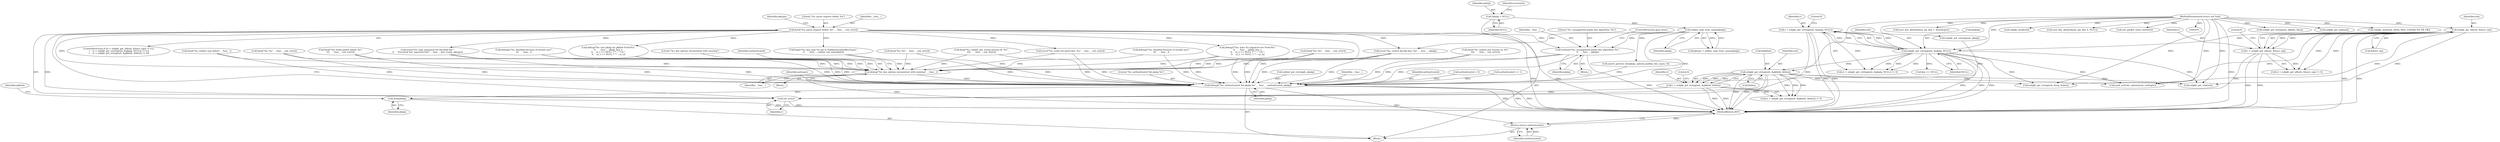 digraph "0_src_779974d35b4859c07bc3cb8a12c74b43b0a7d1e0_1@pointer" {
"1000209" [label="(Call,verbose(\"%s: unsupported public key algorithm: %s\",\n\t\t    __func__, pkalg))"];
"1000195" [label="(Call,fatal(\"%s: parse request failed: %s\", __func__, ssh_err(r)))"];
"1000198" [label="(Call,ssh_err(r))"];
"1000177" [label="(Call,r = sshpkt_get_cstring(ssh, &pkalg, NULL))"];
"1000179" [label="(Call,sshpkt_get_cstring(ssh, &pkalg, NULL))"];
"1000170" [label="(Call,sshpkt_get_u8(ssh, &have_sig))"];
"1000106" [label="(MethodParameterIn,struct ssh *ssh)"];
"1000186" [label="(Call,r = sshpkt_get_string(ssh, &pkblob, &blen))"];
"1000188" [label="(Call,sshpkt_get_string(ssh, &pkblob, &blen))"];
"1000168" [label="(Call,r = sshpkt_get_u8(ssh, &have_sig))"];
"1000202" [label="(Call,sshkey_type_from_name(pkalg))"];
"1000129" [label="(Call,*pkalg = NULL)"];
"1000673" [label="(Call,debug(\"%s: key options inconsistent with existing\", __func__))"];
"1000679" [label="(Call,debug2(\"%s: authenticated %d pkalg %s\", __func__, authenticated, pkalg))"];
"1000690" [label="(Call,free(pkalg))"];
"1000700" [label="(Return,return authenticated;)"];
"1000195" [label="(Call,fatal(\"%s: parse request failed: %s\", __func__, ssh_err(r)))"];
"1000225" [label="(Call,error(\"%s: could not parse key: %s\", __func__, ssh_err(r)))"];
"1000633" [label="(Call,sshpkt_put_string(ssh, pkblob, blen))"];
"1000172" [label="(Call,&have_sig)"];
"1000178" [label="(Identifier,r)"];
"1000489" [label="(Call,sshbuf_put_cstring(b, pkalg))"];
"1000130" [label="(Identifier,pkalg)"];
"1000180" [label="(Identifier,ssh)"];
"1000196" [label="(Literal,\"%s: parse request failed: %s\")"];
"1000248" [label="(Call,error(\"%s: type mismatch for decoded key \"\n\t\t    \"(received %d, expected %d)\", __func__, key->type, pktype))"];
"1000351" [label="(Call,sshpkt_get_end(ssh))"];
"1000194" [label="(Literal,0)"];
"1000198" [label="(Call,ssh_err(r))"];
"1000176" [label="(Call,(r = sshpkt_get_cstring(ssh, &pkalg, NULL)) != 0)"];
"1000131" [label="(Identifier,NULL)"];
"1000681" [label="(Identifier,__func__)"];
"1000417" [label="(Call,debug2(\"%s: disabled because of invalid user\",\n\t\t\t    __func__))"];
"1000558" [label="(Call,debug(\"%s: test pkalg %s pkblob %s%s%s\",\n\t\t    __func__, pkalg, key_s,\n\t\t    ca_s == NULL ? \"\" : \" CA \",\n\t\t    ca_s == NULL ? \"\" : ca_s))"];
"1000212" [label="(Identifier,pkalg)"];
"1000188" [label="(Call,sshpkt_get_string(ssh, &pkblob, &blen))"];
"1000181" [label="(Call,&pkalg)"];
"1000579" [label="(Call,sshpkt_get_end(ssh))"];
"1000384" [label="(Call,fatal(\"%s: sshbuf_put session id: %s\",\n\t\t\t\t    __func__, ssh_err(r)))"];
"1000700" [label="(Return,return authenticated;)"];
"1000165" [label="(ControlStructure,if ((r = sshpkt_get_u8(ssh, &have_sig)) != 0 ||\n \t    (r = sshpkt_get_cstring(ssh, &pkalg, NULL)) != 0 ||\n \t    (r = sshpkt_get_string(ssh, &pkblob, &blen)) != 0))"];
"1000683" [label="(Identifier,pkalg)"];
"1000651" [label="(Call,fatal(\"%s: %s\", __func__, ssh_err(r)))"];
"1000682" [label="(Identifier,authenticated)"];
"1000107" [label="(Block,)"];
"1000676" [label="(Call,authenticated = 0)"];
"1000664" [label="(Call,authenticated == 1)"];
"1000690" [label="(Call,free(pkalg))"];
"1000319" [label="(Call,debug3(\"%s: have %s signature for %s%s%s\",\n\t\t    __func__, pkalg, key_s,\n\t\t    ca_s == NULL ? \"\" : \" CA \",\n\t\t    ca_s == NULL ? \"\" : ca_s))"];
"1000177" [label="(Call,r = sshpkt_get_cstring(ssh, &pkalg, NULL))"];
"1000106" [label="(MethodParameterIn,struct ssh *ssh)"];
"1000168" [label="(Call,r = sshpkt_get_u8(ssh, &have_sig))"];
"1000673" [label="(Call,debug(\"%s: key options inconsistent with existing\", __func__))"];
"1000702" [label="(MethodReturn,RET)"];
"1000203" [label="(Identifier,pkalg)"];
"1000668" [label="(Call,auth_activate_options(ssh, authopts))"];
"1000295" [label="(Call,logit(\"%s: key type %s not in PubkeyAcceptedKeyTypes\",\n\t\t    __func__, sshkey_ssh_name(key)))"];
"1000685" [label="(Identifier,authopts)"];
"1000192" [label="(Call,&blen)"];
"1000236" [label="(Call,error(\"%s: cannot decode key: %s\", __func__, pkalg))"];
"1000187" [label="(Identifier,r)"];
"1000701" [label="(Identifier,authenticated)"];
"1000617" [label="(Call,sshpkt_start(ssh, SSH2_MSG_USERAUTH_PK_OK))"];
"1000675" [label="(Identifier,__func__)"];
"1000232" [label="(Call,key == NULL)"];
"1000582" [label="(Call,fatal(\"%s: %s\", __func__, ssh_err(r)))"];
"1000672" [label="(Block,)"];
"1000365" [label="(Call,fatal(\"%s: sshbuf_new failed\", __func__))"];
"1000171" [label="(Identifier,ssh)"];
"1000129" [label="(Call,*pkalg = NULL)"];
"1000209" [label="(Call,verbose(\"%s: unsupported public key algorithm: %s\",\n\t\t    __func__, pkalg))"];
"1000200" [label="(Call,pktype = sshkey_type_from_name(pkalg))"];
"1000197" [label="(Identifier,__func__)"];
"1000184" [label="(Literal,0)"];
"1000625" [label="(Call,sshpkt_put_cstring(ssh, pkalg))"];
"1000341" [label="(Call,sshpkt_get_string(ssh, &sig, &slen))"];
"1000186" [label="(Call,r = sshpkt_get_string(ssh, &pkblob, &blen))"];
"1000170" [label="(Call,sshpkt_get_u8(ssh, &have_sig))"];
"1000190" [label="(Call,&pkblob)"];
"1000208" [label="(Block,)"];
"1000185" [label="(Call,(r = sshpkt_get_string(ssh, &pkblob, &blen)) != 0)"];
"1000354" [label="(Call,fatal(\"%s: %s\", __func__, ssh_err(r)))"];
"1000693" [label="(Identifier,pkblob)"];
"1000211" [label="(Identifier,__func__)"];
"1000674" [label="(Literal,\"%s: key options inconsistent with existing\")"];
"1000677" [label="(Identifier,authenticated)"];
"1000179" [label="(Call,sshpkt_get_cstring(ssh, &pkalg, NULL))"];
"1000183" [label="(Identifier,NULL)"];
"1000201" [label="(Identifier,pktype)"];
"1000202" [label="(Call,sshkey_type_from_name(pkalg))"];
"1000169" [label="(Identifier,r)"];
"1000515" [label="(Call,user_key_allowed(ssh, pw, key, 1, &authopts))"];
"1000642" [label="(Call,sshpkt_send(ssh))"];
"1000199" [label="(Identifier,r)"];
"1000605" [label="(Call,user_key_allowed(ssh, pw, key, 0, NULL))"];
"1000174" [label="(Literal,0)"];
"1000648" [label="(Call,ssh_packet_write_wait(ssh))"];
"1000679" [label="(Call,debug2(\"%s: authenticated %d pkalg %s\", __func__, authenticated, pkalg))"];
"1000210" [label="(Literal,\"%s: unsupported public key algorithm: %s\")"];
"1000501" [label="(Call,fatal(\"%s: build packet failed: %s\",\n\t\t\t    __func__, ssh_err(r)))"];
"1000599" [label="(Call,debug2(\"%s: disabled because of invalid user\",\n\t\t\t    __func__))"];
"1000691" [label="(Identifier,pkalg)"];
"1000213" [label="(ControlStructure,goto done;)"];
"1000680" [label="(Literal,\"%s: authenticated %d pkalg %s\")"];
"1000189" [label="(Identifier,ssh)"];
"1000287" [label="(Call,match_pattern_list(pkalg, options.pubkey_key_types, 0))"];
"1000167" [label="(Call,(r = sshpkt_get_u8(ssh, &have_sig)) != 0)"];
"1000400" [label="(Call,fatal(\"%s: sshbuf_put_string session id: %s\",\n \t\t\t\t    __func__, ssh_err(r)))"];
"1000134" [label="(Identifier,userstyle)"];
"1000209" -> "1000208"  [label="AST: "];
"1000209" -> "1000212"  [label="CFG: "];
"1000210" -> "1000209"  [label="AST: "];
"1000211" -> "1000209"  [label="AST: "];
"1000212" -> "1000209"  [label="AST: "];
"1000213" -> "1000209"  [label="CFG: "];
"1000209" -> "1000702"  [label="DDG: "];
"1000195" -> "1000209"  [label="DDG: "];
"1000202" -> "1000209"  [label="DDG: "];
"1000209" -> "1000673"  [label="DDG: "];
"1000209" -> "1000679"  [label="DDG: "];
"1000209" -> "1000679"  [label="DDG: "];
"1000195" -> "1000165"  [label="AST: "];
"1000195" -> "1000198"  [label="CFG: "];
"1000196" -> "1000195"  [label="AST: "];
"1000197" -> "1000195"  [label="AST: "];
"1000198" -> "1000195"  [label="AST: "];
"1000201" -> "1000195"  [label="CFG: "];
"1000195" -> "1000702"  [label="DDG: "];
"1000195" -> "1000702"  [label="DDG: "];
"1000198" -> "1000195"  [label="DDG: "];
"1000195" -> "1000225"  [label="DDG: "];
"1000195" -> "1000236"  [label="DDG: "];
"1000195" -> "1000248"  [label="DDG: "];
"1000195" -> "1000295"  [label="DDG: "];
"1000195" -> "1000319"  [label="DDG: "];
"1000195" -> "1000558"  [label="DDG: "];
"1000195" -> "1000673"  [label="DDG: "];
"1000195" -> "1000679"  [label="DDG: "];
"1000198" -> "1000199"  [label="CFG: "];
"1000199" -> "1000198"  [label="AST: "];
"1000198" -> "1000702"  [label="DDG: "];
"1000177" -> "1000198"  [label="DDG: "];
"1000186" -> "1000198"  [label="DDG: "];
"1000168" -> "1000198"  [label="DDG: "];
"1000177" -> "1000176"  [label="AST: "];
"1000177" -> "1000179"  [label="CFG: "];
"1000178" -> "1000177"  [label="AST: "];
"1000179" -> "1000177"  [label="AST: "];
"1000184" -> "1000177"  [label="CFG: "];
"1000177" -> "1000702"  [label="DDG: "];
"1000177" -> "1000702"  [label="DDG: "];
"1000177" -> "1000176"  [label="DDG: "];
"1000179" -> "1000177"  [label="DDG: "];
"1000179" -> "1000177"  [label="DDG: "];
"1000179" -> "1000177"  [label="DDG: "];
"1000179" -> "1000183"  [label="CFG: "];
"1000180" -> "1000179"  [label="AST: "];
"1000181" -> "1000179"  [label="AST: "];
"1000183" -> "1000179"  [label="AST: "];
"1000179" -> "1000702"  [label="DDG: "];
"1000179" -> "1000702"  [label="DDG: "];
"1000179" -> "1000702"  [label="DDG: "];
"1000179" -> "1000176"  [label="DDG: "];
"1000179" -> "1000176"  [label="DDG: "];
"1000179" -> "1000176"  [label="DDG: "];
"1000170" -> "1000179"  [label="DDG: "];
"1000106" -> "1000179"  [label="DDG: "];
"1000179" -> "1000188"  [label="DDG: "];
"1000179" -> "1000232"  [label="DDG: "];
"1000179" -> "1000341"  [label="DDG: "];
"1000179" -> "1000579"  [label="DDG: "];
"1000179" -> "1000668"  [label="DDG: "];
"1000170" -> "1000168"  [label="AST: "];
"1000170" -> "1000172"  [label="CFG: "];
"1000171" -> "1000170"  [label="AST: "];
"1000172" -> "1000170"  [label="AST: "];
"1000168" -> "1000170"  [label="CFG: "];
"1000170" -> "1000702"  [label="DDG: "];
"1000170" -> "1000702"  [label="DDG: "];
"1000170" -> "1000167"  [label="DDG: "];
"1000170" -> "1000167"  [label="DDG: "];
"1000170" -> "1000168"  [label="DDG: "];
"1000170" -> "1000168"  [label="DDG: "];
"1000106" -> "1000170"  [label="DDG: "];
"1000170" -> "1000341"  [label="DDG: "];
"1000170" -> "1000579"  [label="DDG: "];
"1000170" -> "1000668"  [label="DDG: "];
"1000106" -> "1000105"  [label="AST: "];
"1000106" -> "1000702"  [label="DDG: "];
"1000106" -> "1000188"  [label="DDG: "];
"1000106" -> "1000341"  [label="DDG: "];
"1000106" -> "1000351"  [label="DDG: "];
"1000106" -> "1000515"  [label="DDG: "];
"1000106" -> "1000579"  [label="DDG: "];
"1000106" -> "1000605"  [label="DDG: "];
"1000106" -> "1000617"  [label="DDG: "];
"1000106" -> "1000625"  [label="DDG: "];
"1000106" -> "1000633"  [label="DDG: "];
"1000106" -> "1000642"  [label="DDG: "];
"1000106" -> "1000648"  [label="DDG: "];
"1000106" -> "1000668"  [label="DDG: "];
"1000186" -> "1000185"  [label="AST: "];
"1000186" -> "1000188"  [label="CFG: "];
"1000187" -> "1000186"  [label="AST: "];
"1000188" -> "1000186"  [label="AST: "];
"1000194" -> "1000186"  [label="CFG: "];
"1000186" -> "1000702"  [label="DDG: "];
"1000186" -> "1000702"  [label="DDG: "];
"1000186" -> "1000185"  [label="DDG: "];
"1000188" -> "1000186"  [label="DDG: "];
"1000188" -> "1000186"  [label="DDG: "];
"1000188" -> "1000186"  [label="DDG: "];
"1000188" -> "1000192"  [label="CFG: "];
"1000189" -> "1000188"  [label="AST: "];
"1000190" -> "1000188"  [label="AST: "];
"1000192" -> "1000188"  [label="AST: "];
"1000188" -> "1000702"  [label="DDG: "];
"1000188" -> "1000702"  [label="DDG: "];
"1000188" -> "1000702"  [label="DDG: "];
"1000188" -> "1000185"  [label="DDG: "];
"1000188" -> "1000185"  [label="DDG: "];
"1000188" -> "1000185"  [label="DDG: "];
"1000188" -> "1000341"  [label="DDG: "];
"1000188" -> "1000579"  [label="DDG: "];
"1000188" -> "1000668"  [label="DDG: "];
"1000168" -> "1000167"  [label="AST: "];
"1000169" -> "1000168"  [label="AST: "];
"1000174" -> "1000168"  [label="CFG: "];
"1000168" -> "1000702"  [label="DDG: "];
"1000168" -> "1000702"  [label="DDG: "];
"1000168" -> "1000167"  [label="DDG: "];
"1000202" -> "1000200"  [label="AST: "];
"1000202" -> "1000203"  [label="CFG: "];
"1000203" -> "1000202"  [label="AST: "];
"1000200" -> "1000202"  [label="CFG: "];
"1000202" -> "1000200"  [label="DDG: "];
"1000129" -> "1000202"  [label="DDG: "];
"1000202" -> "1000236"  [label="DDG: "];
"1000202" -> "1000287"  [label="DDG: "];
"1000202" -> "1000679"  [label="DDG: "];
"1000129" -> "1000107"  [label="AST: "];
"1000129" -> "1000131"  [label="CFG: "];
"1000130" -> "1000129"  [label="AST: "];
"1000131" -> "1000129"  [label="AST: "];
"1000134" -> "1000129"  [label="CFG: "];
"1000673" -> "1000672"  [label="AST: "];
"1000673" -> "1000675"  [label="CFG: "];
"1000674" -> "1000673"  [label="AST: "];
"1000675" -> "1000673"  [label="AST: "];
"1000677" -> "1000673"  [label="CFG: "];
"1000673" -> "1000702"  [label="DDG: "];
"1000354" -> "1000673"  [label="DDG: "];
"1000558" -> "1000673"  [label="DDG: "];
"1000225" -> "1000673"  [label="DDG: "];
"1000501" -> "1000673"  [label="DDG: "];
"1000582" -> "1000673"  [label="DDG: "];
"1000651" -> "1000673"  [label="DDG: "];
"1000365" -> "1000673"  [label="DDG: "];
"1000295" -> "1000673"  [label="DDG: "];
"1000417" -> "1000673"  [label="DDG: "];
"1000599" -> "1000673"  [label="DDG: "];
"1000236" -> "1000673"  [label="DDG: "];
"1000400" -> "1000673"  [label="DDG: "];
"1000384" -> "1000673"  [label="DDG: "];
"1000248" -> "1000673"  [label="DDG: "];
"1000319" -> "1000673"  [label="DDG: "];
"1000673" -> "1000679"  [label="DDG: "];
"1000679" -> "1000107"  [label="AST: "];
"1000679" -> "1000683"  [label="CFG: "];
"1000680" -> "1000679"  [label="AST: "];
"1000681" -> "1000679"  [label="AST: "];
"1000682" -> "1000679"  [label="AST: "];
"1000683" -> "1000679"  [label="AST: "];
"1000685" -> "1000679"  [label="CFG: "];
"1000679" -> "1000702"  [label="DDG: "];
"1000679" -> "1000702"  [label="DDG: "];
"1000679" -> "1000702"  [label="DDG: "];
"1000354" -> "1000679"  [label="DDG: "];
"1000558" -> "1000679"  [label="DDG: "];
"1000558" -> "1000679"  [label="DDG: "];
"1000225" -> "1000679"  [label="DDG: "];
"1000501" -> "1000679"  [label="DDG: "];
"1000582" -> "1000679"  [label="DDG: "];
"1000651" -> "1000679"  [label="DDG: "];
"1000365" -> "1000679"  [label="DDG: "];
"1000295" -> "1000679"  [label="DDG: "];
"1000417" -> "1000679"  [label="DDG: "];
"1000599" -> "1000679"  [label="DDG: "];
"1000236" -> "1000679"  [label="DDG: "];
"1000236" -> "1000679"  [label="DDG: "];
"1000400" -> "1000679"  [label="DDG: "];
"1000384" -> "1000679"  [label="DDG: "];
"1000248" -> "1000679"  [label="DDG: "];
"1000319" -> "1000679"  [label="DDG: "];
"1000319" -> "1000679"  [label="DDG: "];
"1000676" -> "1000679"  [label="DDG: "];
"1000664" -> "1000679"  [label="DDG: "];
"1000625" -> "1000679"  [label="DDG: "];
"1000489" -> "1000679"  [label="DDG: "];
"1000287" -> "1000679"  [label="DDG: "];
"1000679" -> "1000690"  [label="DDG: "];
"1000679" -> "1000700"  [label="DDG: "];
"1000690" -> "1000107"  [label="AST: "];
"1000690" -> "1000691"  [label="CFG: "];
"1000691" -> "1000690"  [label="AST: "];
"1000693" -> "1000690"  [label="CFG: "];
"1000690" -> "1000702"  [label="DDG: "];
"1000700" -> "1000107"  [label="AST: "];
"1000700" -> "1000701"  [label="CFG: "];
"1000701" -> "1000700"  [label="AST: "];
"1000702" -> "1000700"  [label="CFG: "];
"1000700" -> "1000702"  [label="DDG: "];
"1000701" -> "1000700"  [label="DDG: "];
}
